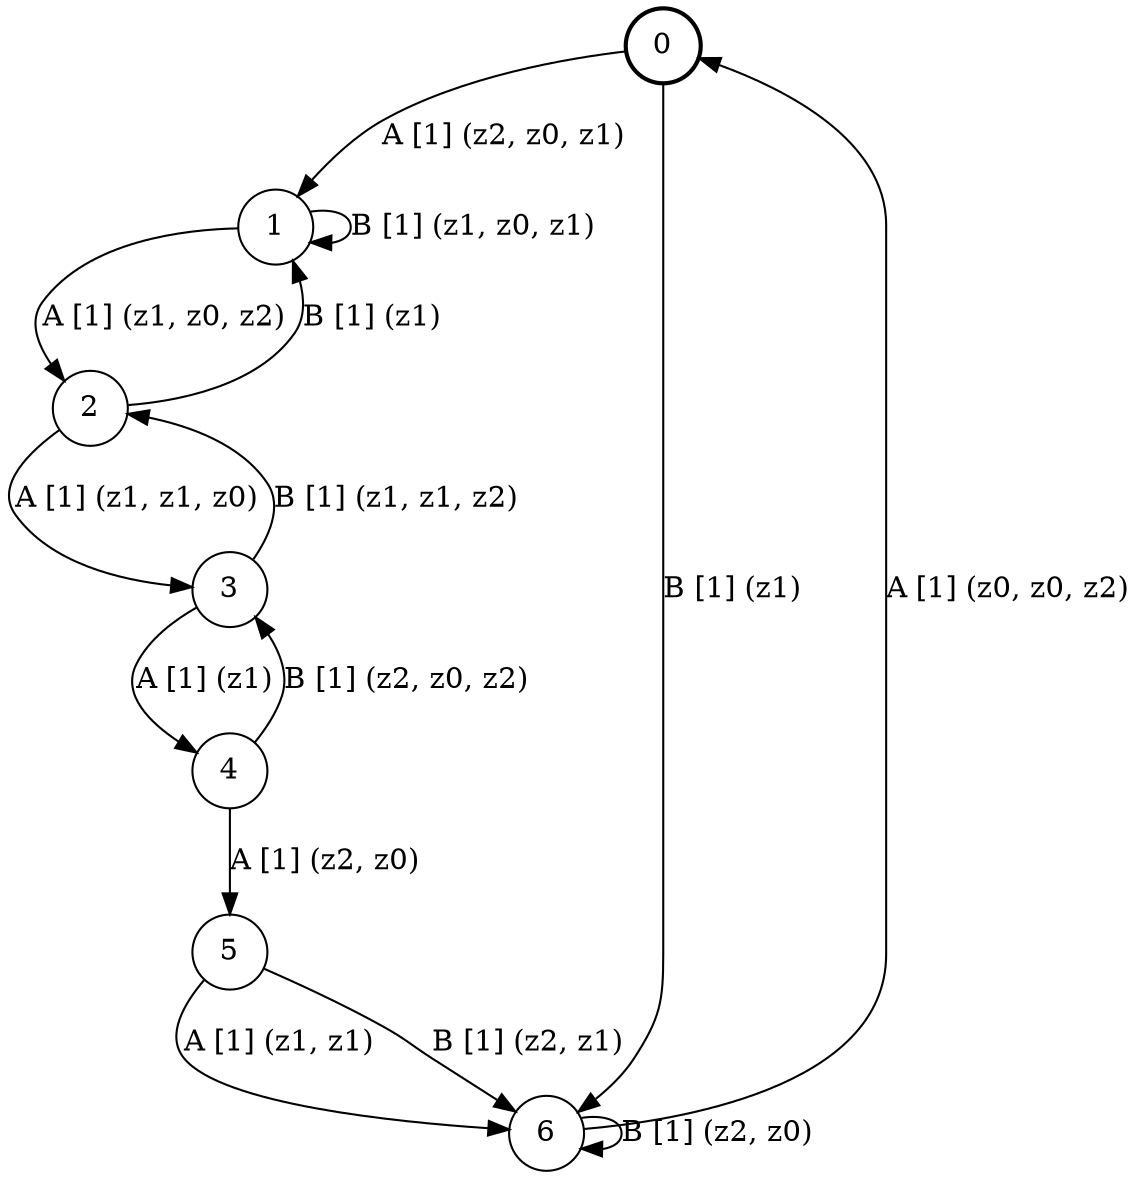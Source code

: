 # generated file, don't try to modify
# command: dot -Tpng <filename> > tree.png
digraph Automaton {
    node [shape = circle];
    0 [style = "bold"];
    0 -> 1 [label = "A [1] (z2, z0, z1) "];
    0 -> 6 [label = "B [1] (z1) "];
    1 -> 2 [label = "A [1] (z1, z0, z2) "];
    1 -> 1 [label = "B [1] (z1, z0, z1) "];
    2 -> 3 [label = "A [1] (z1, z1, z0) "];
    2 -> 1 [label = "B [1] (z1) "];
    3 -> 4 [label = "A [1] (z1) "];
    3 -> 2 [label = "B [1] (z1, z1, z2) "];
    4 -> 5 [label = "A [1] (z2, z0) "];
    4 -> 3 [label = "B [1] (z2, z0, z2) "];
    5 -> 6 [label = "A [1] (z1, z1) "];
    5 -> 6 [label = "B [1] (z2, z1) "];
    6 -> 0 [label = "A [1] (z0, z0, z2) "];
    6 -> 6 [label = "B [1] (z2, z0) "];
}
